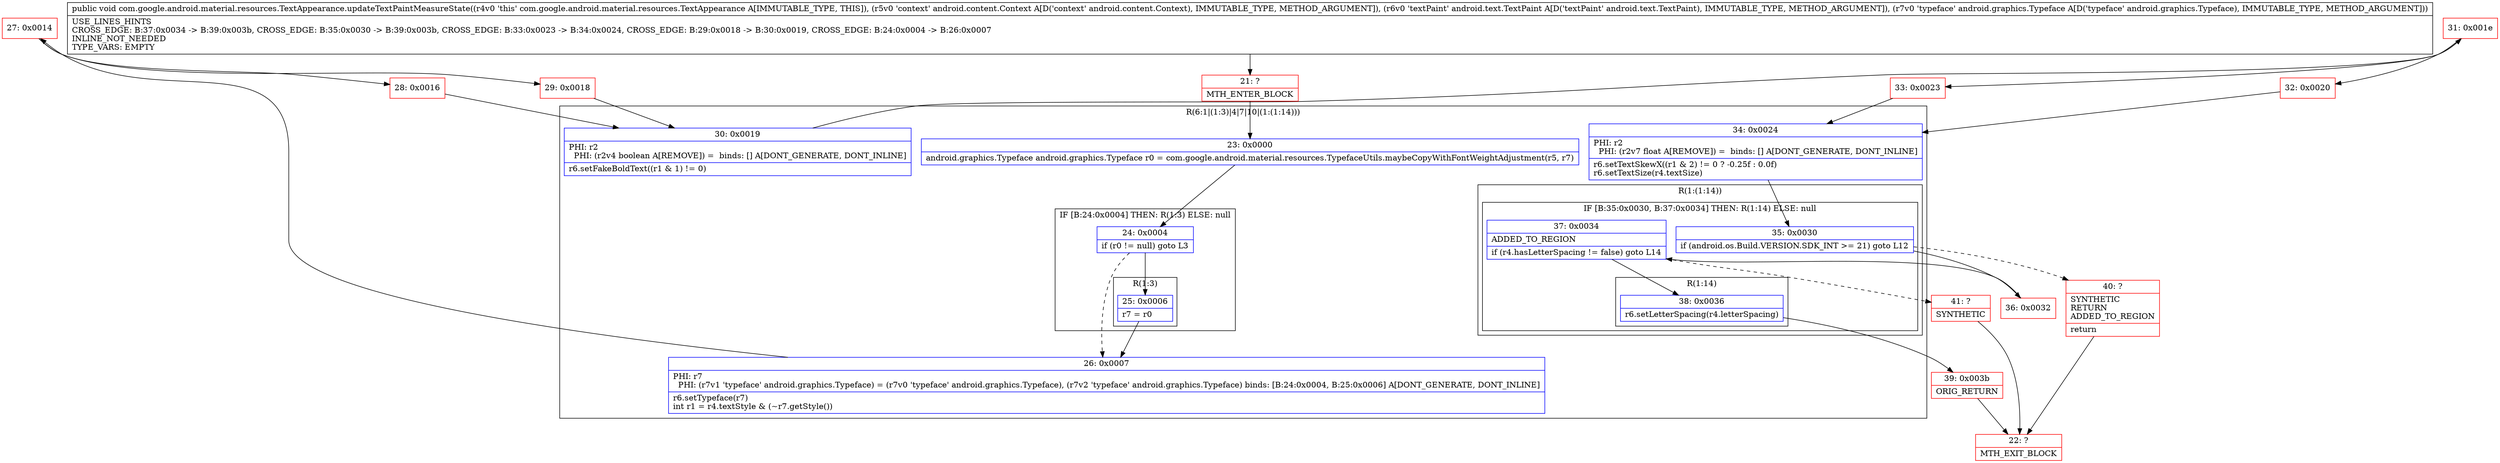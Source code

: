 digraph "CFG forcom.google.android.material.resources.TextAppearance.updateTextPaintMeasureState(Landroid\/content\/Context;Landroid\/text\/TextPaint;Landroid\/graphics\/Typeface;)V" {
subgraph cluster_Region_127812824 {
label = "R(6:1|(1:3)|4|7|10|(1:(1:14)))";
node [shape=record,color=blue];
Node_23 [shape=record,label="{23\:\ 0x0000|android.graphics.Typeface android.graphics.Typeface r0 = com.google.android.material.resources.TypefaceUtils.maybeCopyWithFontWeightAdjustment(r5, r7)\l}"];
subgraph cluster_IfRegion_1370411727 {
label = "IF [B:24:0x0004] THEN: R(1:3) ELSE: null";
node [shape=record,color=blue];
Node_24 [shape=record,label="{24\:\ 0x0004|if (r0 != null) goto L3\l}"];
subgraph cluster_Region_84730092 {
label = "R(1:3)";
node [shape=record,color=blue];
Node_25 [shape=record,label="{25\:\ 0x0006|r7 = r0\l}"];
}
}
Node_26 [shape=record,label="{26\:\ 0x0007|PHI: r7 \l  PHI: (r7v1 'typeface' android.graphics.Typeface) = (r7v0 'typeface' android.graphics.Typeface), (r7v2 'typeface' android.graphics.Typeface) binds: [B:24:0x0004, B:25:0x0006] A[DONT_GENERATE, DONT_INLINE]\l|r6.setTypeface(r7)\lint r1 = r4.textStyle & (~r7.getStyle())\l}"];
Node_30 [shape=record,label="{30\:\ 0x0019|PHI: r2 \l  PHI: (r2v4 boolean A[REMOVE]) =  binds: [] A[DONT_GENERATE, DONT_INLINE]\l|r6.setFakeBoldText((r1 & 1) != 0)\l}"];
Node_34 [shape=record,label="{34\:\ 0x0024|PHI: r2 \l  PHI: (r2v7 float A[REMOVE]) =  binds: [] A[DONT_GENERATE, DONT_INLINE]\l|r6.setTextSkewX((r1 & 2) != 0 ? \-0.25f : 0.0f)\lr6.setTextSize(r4.textSize)\l}"];
subgraph cluster_Region_766303861 {
label = "R(1:(1:14))";
node [shape=record,color=blue];
subgraph cluster_IfRegion_131691042 {
label = "IF [B:35:0x0030, B:37:0x0034] THEN: R(1:14) ELSE: null";
node [shape=record,color=blue];
Node_35 [shape=record,label="{35\:\ 0x0030|if (android.os.Build.VERSION.SDK_INT \>= 21) goto L12\l}"];
Node_37 [shape=record,label="{37\:\ 0x0034|ADDED_TO_REGION\l|if (r4.hasLetterSpacing != false) goto L14\l}"];
subgraph cluster_Region_1977034867 {
label = "R(1:14)";
node [shape=record,color=blue];
Node_38 [shape=record,label="{38\:\ 0x0036|r6.setLetterSpacing(r4.letterSpacing)\l}"];
}
}
}
}
Node_21 [shape=record,color=red,label="{21\:\ ?|MTH_ENTER_BLOCK\l}"];
Node_27 [shape=record,color=red,label="{27\:\ 0x0014}"];
Node_28 [shape=record,color=red,label="{28\:\ 0x0016}"];
Node_31 [shape=record,color=red,label="{31\:\ 0x001e}"];
Node_32 [shape=record,color=red,label="{32\:\ 0x0020}"];
Node_36 [shape=record,color=red,label="{36\:\ 0x0032}"];
Node_39 [shape=record,color=red,label="{39\:\ 0x003b|ORIG_RETURN\l}"];
Node_22 [shape=record,color=red,label="{22\:\ ?|MTH_EXIT_BLOCK\l}"];
Node_41 [shape=record,color=red,label="{41\:\ ?|SYNTHETIC\l}"];
Node_40 [shape=record,color=red,label="{40\:\ ?|SYNTHETIC\lRETURN\lADDED_TO_REGION\l|return\l}"];
Node_33 [shape=record,color=red,label="{33\:\ 0x0023}"];
Node_29 [shape=record,color=red,label="{29\:\ 0x0018}"];
MethodNode[shape=record,label="{public void com.google.android.material.resources.TextAppearance.updateTextPaintMeasureState((r4v0 'this' com.google.android.material.resources.TextAppearance A[IMMUTABLE_TYPE, THIS]), (r5v0 'context' android.content.Context A[D('context' android.content.Context), IMMUTABLE_TYPE, METHOD_ARGUMENT]), (r6v0 'textPaint' android.text.TextPaint A[D('textPaint' android.text.TextPaint), IMMUTABLE_TYPE, METHOD_ARGUMENT]), (r7v0 'typeface' android.graphics.Typeface A[D('typeface' android.graphics.Typeface), IMMUTABLE_TYPE, METHOD_ARGUMENT]))  | USE_LINES_HINTS\lCROSS_EDGE: B:37:0x0034 \-\> B:39:0x003b, CROSS_EDGE: B:35:0x0030 \-\> B:39:0x003b, CROSS_EDGE: B:33:0x0023 \-\> B:34:0x0024, CROSS_EDGE: B:29:0x0018 \-\> B:30:0x0019, CROSS_EDGE: B:24:0x0004 \-\> B:26:0x0007\lINLINE_NOT_NEEDED\lTYPE_VARS: EMPTY\l}"];
MethodNode -> Node_21;Node_23 -> Node_24;
Node_24 -> Node_25;
Node_24 -> Node_26[style=dashed];
Node_25 -> Node_26;
Node_26 -> Node_27;
Node_30 -> Node_31;
Node_34 -> Node_35;
Node_35 -> Node_36;
Node_35 -> Node_40[style=dashed];
Node_37 -> Node_38;
Node_37 -> Node_41[style=dashed];
Node_38 -> Node_39;
Node_21 -> Node_23;
Node_27 -> Node_28;
Node_27 -> Node_29;
Node_28 -> Node_30;
Node_31 -> Node_32;
Node_31 -> Node_33;
Node_32 -> Node_34;
Node_36 -> Node_37;
Node_39 -> Node_22;
Node_41 -> Node_22;
Node_40 -> Node_22;
Node_33 -> Node_34;
Node_29 -> Node_30;
}

